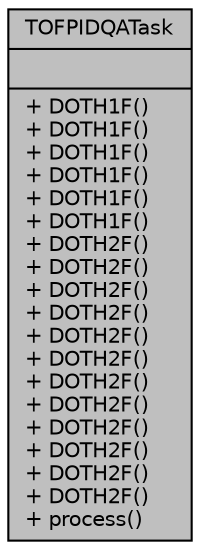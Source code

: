 digraph "TOFPIDQATask"
{
 // INTERACTIVE_SVG=YES
  bgcolor="transparent";
  edge [fontname="Helvetica",fontsize="10",labelfontname="Helvetica",labelfontsize="10"];
  node [fontname="Helvetica",fontsize="10",shape=record];
  Node1 [label="{TOFPIDQATask\n||+ DOTH1F()\l+ DOTH1F()\l+ DOTH1F()\l+ DOTH1F()\l+ DOTH1F()\l+ DOTH1F()\l+ DOTH2F()\l+ DOTH2F()\l+ DOTH2F()\l+ DOTH2F()\l+ DOTH2F()\l+ DOTH2F()\l+ DOTH2F()\l+ DOTH2F()\l+ DOTH2F()\l+ DOTH2F()\l+ DOTH2F()\l+ DOTH2F()\l+ process()\l}",height=0.2,width=0.4,color="black", fillcolor="grey75", style="filled", fontcolor="black"];
}
